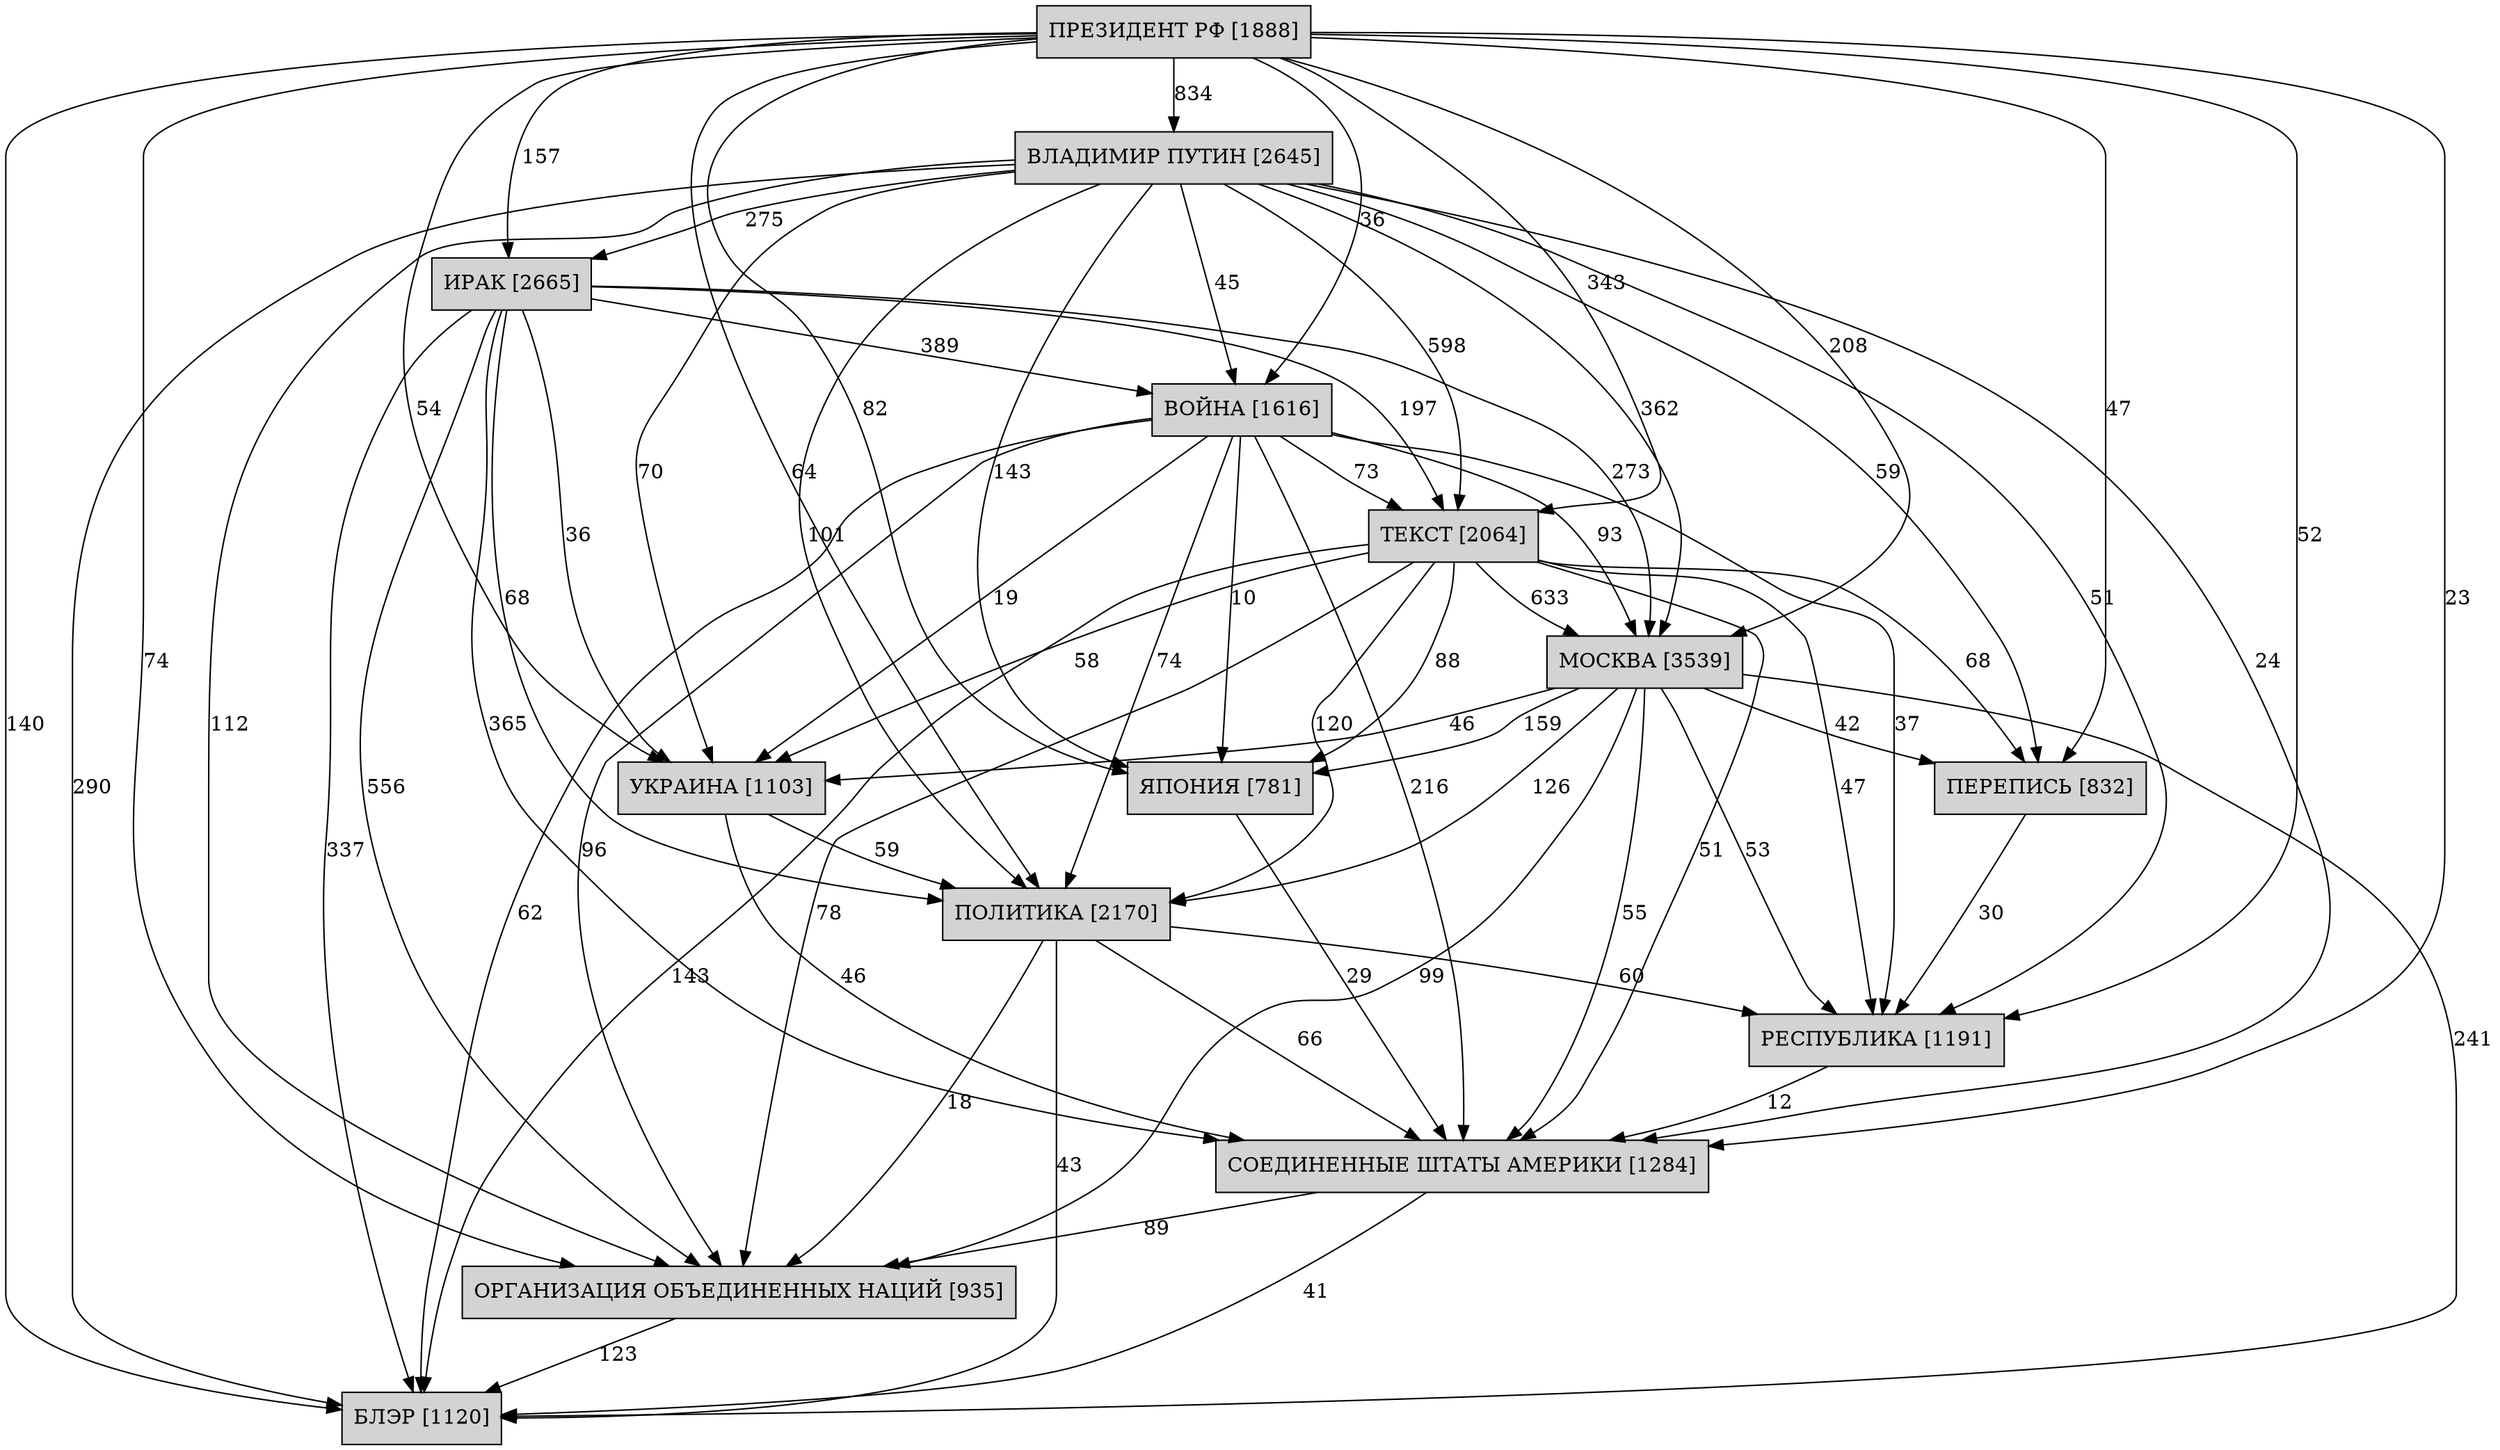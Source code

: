 digraph G {
graph [
fontsize = "14"
fontname = "Times-Roman"
fontcolor = "black"
color = "black"
];
node [
fontsize = "14"
fontname = "Times-Roman"
fontcolor = "black"
shape = "box"
/* color = "black" */
width = "0.5"
style = "filled"
];
edge [
fontsize = "14"
fontname = "Times-Roman"
fontcolor = "black"
color = "black"
];
"ПРЕЗИДЕНТ РФ [1888]" -> "ВЛАДИМИР ПУТИН [2645]" [label="834"];
"ПРЕЗИДЕНТ РФ [1888]" -> "ИРАК [2665]" [label="157"];
"ПРЕЗИДЕНТ РФ [1888]" -> "ВОЙНА [1616]" [label="36"];
"ПРЕЗИДЕНТ РФ [1888]" -> "ТЕКСТ [2064]" [label="343"];
"ПРЕЗИДЕНТ РФ [1888]" -> "МОСКВА [3539]" [label="208"];
"ПРЕЗИДЕНТ РФ [1888]" -> "ЯПОНИЯ [781]" [label="82"];
"ПРЕЗИДЕНТ РФ [1888]" -> "УКРАИНА [1103]" [label="54"];
"ПРЕЗИДЕНТ РФ [1888]" -> "ПОЛИТИКА [2170]" [label="64"];
"ПРЕЗИДЕНТ РФ [1888]" -> "ПЕРЕПИСЬ [832]" [label="47"];
"ПРЕЗИДЕНТ РФ [1888]" -> "РЕСПУБЛИКА [1191]" [label="52"];
"ПРЕЗИДЕНТ РФ [1888]" -> "СОЕДИНЕННЫЕ ШТАТЫ АМЕРИКИ [1284]" [label="23"];
"ПРЕЗИДЕНТ РФ [1888]" -> "ОРГАНИЗАЦИЯ ОБЪЕДИНЕННЫХ НАЦИЙ [935]" [label="74"];
"ПРЕЗИДЕНТ РФ [1888]" -> "БЛЭР [1120]" [label="140"];
"ВЛАДИМИР ПУТИН [2645]" -> "ИРАК [2665]" [label="275"];
"ВЛАДИМИР ПУТИН [2645]" -> "ВОЙНА [1616]" [label="45"];
"ВЛАДИМИР ПУТИН [2645]" -> "ТЕКСТ [2064]" [label="598"];
"ВЛАДИМИР ПУТИН [2645]" -> "МОСКВА [3539]" [label="362"];
"ВЛАДИМИР ПУТИН [2645]" -> "ЯПОНИЯ [781]" [label="143"];
"ВЛАДИМИР ПУТИН [2645]" -> "УКРАИНА [1103]" [label="70"];
"ВЛАДИМИР ПУТИН [2645]" -> "ПОЛИТИКА [2170]" [label="101"];
"ВЛАДИМИР ПУТИН [2645]" -> "ПЕРЕПИСЬ [832]" [label="59"];
"ВЛАДИМИР ПУТИН [2645]" -> "РЕСПУБЛИКА [1191]" [label="51"];
"ВЛАДИМИР ПУТИН [2645]" -> "СОЕДИНЕННЫЕ ШТАТЫ АМЕРИКИ [1284]" [label="24"];
"ВЛАДИМИР ПУТИН [2645]" -> "ОРГАНИЗАЦИЯ ОБЪЕДИНЕННЫХ НАЦИЙ [935]" [label="112"];
"ВЛАДИМИР ПУТИН [2645]" -> "БЛЭР [1120]" [label="290"];
"ИРАК [2665]" -> "ВОЙНА [1616]" [label="389"];
"ИРАК [2665]" -> "ТЕКСТ [2064]" [label="197"];
"ИРАК [2665]" -> "МОСКВА [3539]" [label="273"];
"ИРАК [2665]" -> "УКРАИНА [1103]" [label="36"];
"ИРАК [2665]" -> "ПОЛИТИКА [2170]" [label="68"];
"ИРАК [2665]" -> "СОЕДИНЕННЫЕ ШТАТЫ АМЕРИКИ [1284]" [label="365"];
"ИРАК [2665]" -> "ОРГАНИЗАЦИЯ ОБЪЕДИНЕННЫХ НАЦИЙ [935]" [label="556"];
"ИРАК [2665]" -> "БЛЭР [1120]" [label="337"];
"ВОЙНА [1616]" -> "ТЕКСТ [2064]" [label="73"];
"ВОЙНА [1616]" -> "МОСКВА [3539]" [label="93"];
"ВОЙНА [1616]" -> "ЯПОНИЯ [781]" [label="10"];
"ВОЙНА [1616]" -> "УКРАИНА [1103]" [label="19"];
"ВОЙНА [1616]" -> "ПОЛИТИКА [2170]" [label="74"];
"ВОЙНА [1616]" -> "РЕСПУБЛИКА [1191]" [label="37"];
"ВОЙНА [1616]" -> "СОЕДИНЕННЫЕ ШТАТЫ АМЕРИКИ [1284]" [label="216"];
"ВОЙНА [1616]" -> "ОРГАНИЗАЦИЯ ОБЪЕДИНЕННЫХ НАЦИЙ [935]" [label="96"];
"ВОЙНА [1616]" -> "БЛЭР [1120]" [label="62"];
"ТЕКСТ [2064]" -> "МОСКВА [3539]" [label="633"];
"ТЕКСТ [2064]" -> "ЯПОНИЯ [781]" [label="88"];
"ТЕКСТ [2064]" -> "УКРАИНА [1103]" [label="58"];
"ТЕКСТ [2064]" -> "ПОЛИТИКА [2170]" [label="120"];
"ТЕКСТ [2064]" -> "ПЕРЕПИСЬ [832]" [label="68"];
"ТЕКСТ [2064]" -> "РЕСПУБЛИКА [1191]" [label="47"];
"ТЕКСТ [2064]" -> "СОЕДИНЕННЫЕ ШТАТЫ АМЕРИКИ [1284]" [label="51"];
"ТЕКСТ [2064]" -> "ОРГАНИЗАЦИЯ ОБЪЕДИНЕННЫХ НАЦИЙ [935]" [label="78"];
"ТЕКСТ [2064]" -> "БЛЭР [1120]" [label="143"];
"МОСКВА [3539]" -> "ЯПОНИЯ [781]" [label="159"];
"МОСКВА [3539]" -> "УКРАИНА [1103]" [label="46"];
"МОСКВА [3539]" -> "ПОЛИТИКА [2170]" [label="126"];
"МОСКВА [3539]" -> "ПЕРЕПИСЬ [832]" [label="42"];
"МОСКВА [3539]" -> "РЕСПУБЛИКА [1191]" [label="53"];
"МОСКВА [3539]" -> "СОЕДИНЕННЫЕ ШТАТЫ АМЕРИКИ [1284]" [label="55"];
"МОСКВА [3539]" -> "ОРГАНИЗАЦИЯ ОБЪЕДИНЕННЫХ НАЦИЙ [935]" [label="99"];
"МОСКВА [3539]" -> "БЛЭР [1120]" [label="241"];
"ЯПОНИЯ [781]" -> "СОЕДИНЕННЫЕ ШТАТЫ АМЕРИКИ [1284]" [label="29"];
"УКРАИНА [1103]" -> "ПОЛИТИКА [2170]" [label="59"];
"УКРАИНА [1103]" -> "СОЕДИНЕННЫЕ ШТАТЫ АМЕРИКИ [1284]" [label="46"];
"ПОЛИТИКА [2170]" -> "РЕСПУБЛИКА [1191]" [label="60"];
"ПОЛИТИКА [2170]" -> "СОЕДИНЕННЫЕ ШТАТЫ АМЕРИКИ [1284]" [label="66"];
"ПОЛИТИКА [2170]" -> "ОРГАНИЗАЦИЯ ОБЪЕДИНЕННЫХ НАЦИЙ [935]" [label="18"];
"ПОЛИТИКА [2170]" -> "БЛЭР [1120]" [label="43"];
"ПЕРЕПИСЬ [832]" -> "РЕСПУБЛИКА [1191]" [label="30"];
"РЕСПУБЛИКА [1191]" -> "СОЕДИНЕННЫЕ ШТАТЫ АМЕРИКИ [1284]" [label="12"];
"СОЕДИНЕННЫЕ ШТАТЫ АМЕРИКИ [1284]" -> "ОРГАНИЗАЦИЯ ОБЪЕДИНЕННЫХ НАЦИЙ [935]" [label="89"];
"СОЕДИНЕННЫЕ ШТАТЫ АМЕРИКИ [1284]" -> "БЛЭР [1120]" [label="41"];
"ОРГАНИЗАЦИЯ ОБЪЕДИНЕННЫХ НАЦИЙ [935]" -> "БЛЭР [1120]" [label="123"];
}
